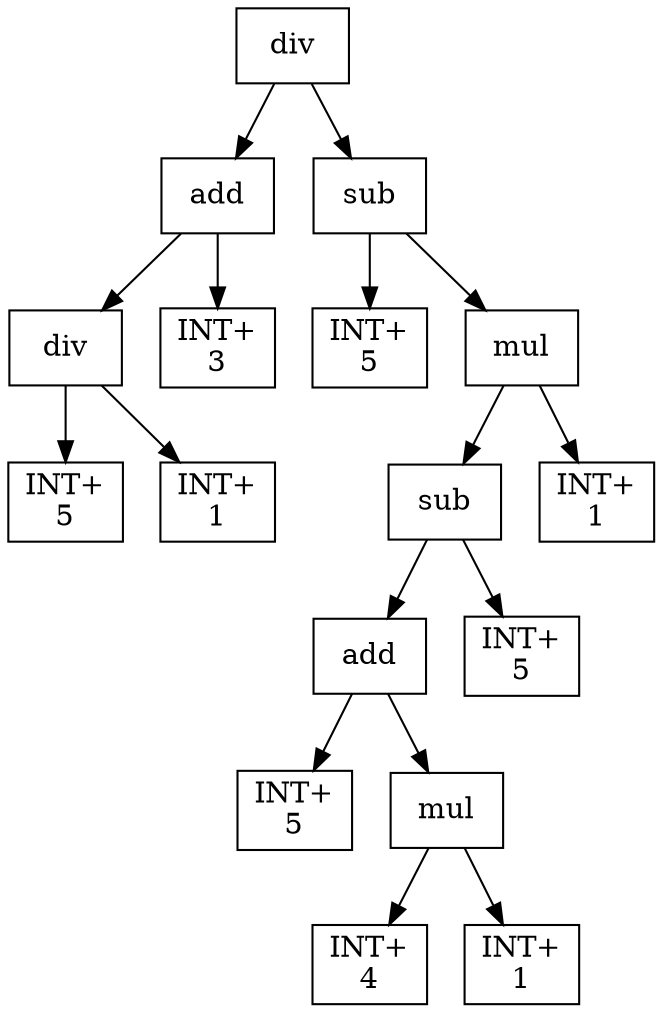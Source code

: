 digraph expr {
  node [shape=box];
  n1 [label="div"];
  n2 [label="add"];
  n3 [label="div"];
  n4 [label="INT+\n5"];
  n5 [label="INT+\n1"];
  n3 -> n4;
  n3 -> n5;
  n6 [label="INT+\n3"];
  n2 -> n3;
  n2 -> n6;
  n7 [label="sub"];
  n8 [label="INT+\n5"];
  n9 [label="mul"];
  n10 [label="sub"];
  n11 [label="add"];
  n12 [label="INT+\n5"];
  n13 [label="mul"];
  n14 [label="INT+\n4"];
  n15 [label="INT+\n1"];
  n13 -> n14;
  n13 -> n15;
  n11 -> n12;
  n11 -> n13;
  n16 [label="INT+\n5"];
  n10 -> n11;
  n10 -> n16;
  n17 [label="INT+\n1"];
  n9 -> n10;
  n9 -> n17;
  n7 -> n8;
  n7 -> n9;
  n1 -> n2;
  n1 -> n7;
}